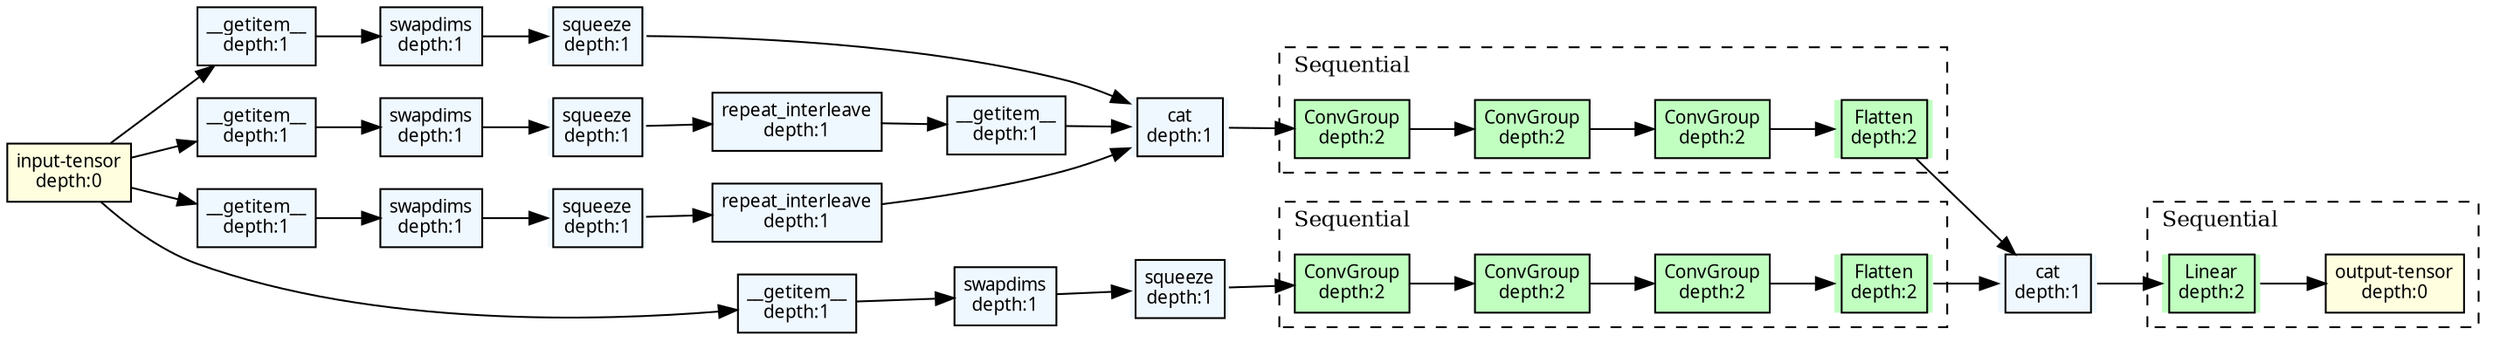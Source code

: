 strict digraph bob {
	graph [ordering=in rankdir=LR size="20.099999999999998,20.099999999999998"]
	node [align=left fontname="Linux libertine" fontsize=10 height=0.2 margin=0 ranksep=0.1 shape=plaintext style=filled]
	edge [fontsize=10]
	0 [label=<
                    <TABLE BORDER="0" CELLBORDER="1"
                    CELLSPACING="0" CELLPADDING="4">
                        <TR><TD>input-tensor<BR/>depth:0</TD></TR>
                    </TABLE>> fillcolor=lightyellow]
	1 [label=<
                    <TABLE BORDER="0" CELLBORDER="1"
                    CELLSPACING="0" CELLPADDING="4">
                        <TR><TD>__getitem__<BR/>depth:1</TD></TR>
                    </TABLE>> fillcolor=aliceblue]
	2 [label=<
                    <TABLE BORDER="0" CELLBORDER="1"
                    CELLSPACING="0" CELLPADDING="4">
                        <TR><TD>swapdims<BR/>depth:1</TD></TR>
                    </TABLE>> fillcolor=aliceblue]
	3 [label=<
                    <TABLE BORDER="0" CELLBORDER="1"
                    CELLSPACING="0" CELLPADDING="4">
                        <TR><TD>squeeze<BR/>depth:1</TD></TR>
                    </TABLE>> fillcolor=aliceblue]
	4 [label=<
                    <TABLE BORDER="0" CELLBORDER="1"
                    CELLSPACING="0" CELLPADDING="4">
                        <TR><TD>__getitem__<BR/>depth:1</TD></TR>
                    </TABLE>> fillcolor=aliceblue]
	5 [label=<
                    <TABLE BORDER="0" CELLBORDER="1"
                    CELLSPACING="0" CELLPADDING="4">
                        <TR><TD>swapdims<BR/>depth:1</TD></TR>
                    </TABLE>> fillcolor=aliceblue]
	6 [label=<
                    <TABLE BORDER="0" CELLBORDER="1"
                    CELLSPACING="0" CELLPADDING="4">
                        <TR><TD>squeeze<BR/>depth:1</TD></TR>
                    </TABLE>> fillcolor=aliceblue]
	7 [label=<
                    <TABLE BORDER="0" CELLBORDER="1"
                    CELLSPACING="0" CELLPADDING="4">
                        <TR><TD>repeat_interleave<BR/>depth:1</TD></TR>
                    </TABLE>> fillcolor=aliceblue]
	8 [label=<
                    <TABLE BORDER="0" CELLBORDER="1"
                    CELLSPACING="0" CELLPADDING="4">
                        <TR><TD>__getitem__<BR/>depth:1</TD></TR>
                    </TABLE>> fillcolor=aliceblue]
	9 [label=<
                    <TABLE BORDER="0" CELLBORDER="1"
                    CELLSPACING="0" CELLPADDING="4">
                        <TR><TD>__getitem__<BR/>depth:1</TD></TR>
                    </TABLE>> fillcolor=aliceblue]
	10 [label=<
                    <TABLE BORDER="0" CELLBORDER="1"
                    CELLSPACING="0" CELLPADDING="4">
                        <TR><TD>swapdims<BR/>depth:1</TD></TR>
                    </TABLE>> fillcolor=aliceblue]
	11 [label=<
                    <TABLE BORDER="0" CELLBORDER="1"
                    CELLSPACING="0" CELLPADDING="4">
                        <TR><TD>squeeze<BR/>depth:1</TD></TR>
                    </TABLE>> fillcolor=aliceblue]
	12 [label=<
                    <TABLE BORDER="0" CELLBORDER="1"
                    CELLSPACING="0" CELLPADDING="4">
                        <TR><TD>repeat_interleave<BR/>depth:1</TD></TR>
                    </TABLE>> fillcolor=aliceblue]
	13 [label=<
                    <TABLE BORDER="0" CELLBORDER="1"
                    CELLSPACING="0" CELLPADDING="4">
                        <TR><TD>cat<BR/>depth:1</TD></TR>
                    </TABLE>> fillcolor=aliceblue]
	14 [label=<
                    <TABLE BORDER="0" CELLBORDER="1"
                    CELLSPACING="0" CELLPADDING="4">
                        <TR><TD>__getitem__<BR/>depth:1</TD></TR>
                    </TABLE>> fillcolor=aliceblue]
	15 [label=<
                    <TABLE BORDER="0" CELLBORDER="1"
                    CELLSPACING="0" CELLPADDING="4">
                        <TR><TD>swapdims<BR/>depth:1</TD></TR>
                    </TABLE>> fillcolor=aliceblue]
	16 [label=<
                    <TABLE BORDER="0" CELLBORDER="1"
                    CELLSPACING="0" CELLPADDING="4">
                        <TR><TD>squeeze<BR/>depth:1</TD></TR>
                    </TABLE>> fillcolor=aliceblue]
	subgraph cluster_2 {
		fontsize=12 label=Sequential labeljust=l style=dashed
		17 [label=<
                    <TABLE BORDER="0" CELLBORDER="1"
                    CELLSPACING="0" CELLPADDING="4">
                        <TR><TD>ConvGroup<BR/>depth:2</TD></TR>
                    </TABLE>> fillcolor=darkseagreen1]
		18 [label=<
                    <TABLE BORDER="0" CELLBORDER="1"
                    CELLSPACING="0" CELLPADDING="4">
                        <TR><TD>ConvGroup<BR/>depth:2</TD></TR>
                    </TABLE>> fillcolor=darkseagreen1]
		19 [label=<
                    <TABLE BORDER="0" CELLBORDER="1"
                    CELLSPACING="0" CELLPADDING="4">
                        <TR><TD>ConvGroup<BR/>depth:2</TD></TR>
                    </TABLE>> fillcolor=darkseagreen1]
		20 [label=<
                    <TABLE BORDER="0" CELLBORDER="1"
                    CELLSPACING="0" CELLPADDING="4">
                        <TR><TD>Flatten<BR/>depth:2</TD></TR>
                    </TABLE>> fillcolor=darkseagreen1]
	}
	subgraph cluster_3 {
		fontsize=12 label=Sequential labeljust=l style=dashed
		21 [label=<
                    <TABLE BORDER="0" CELLBORDER="1"
                    CELLSPACING="0" CELLPADDING="4">
                        <TR><TD>ConvGroup<BR/>depth:2</TD></TR>
                    </TABLE>> fillcolor=darkseagreen1]
		22 [label=<
                    <TABLE BORDER="0" CELLBORDER="1"
                    CELLSPACING="0" CELLPADDING="4">
                        <TR><TD>ConvGroup<BR/>depth:2</TD></TR>
                    </TABLE>> fillcolor=darkseagreen1]
		23 [label=<
                    <TABLE BORDER="0" CELLBORDER="1"
                    CELLSPACING="0" CELLPADDING="4">
                        <TR><TD>ConvGroup<BR/>depth:2</TD></TR>
                    </TABLE>> fillcolor=darkseagreen1]
		24 [label=<
                    <TABLE BORDER="0" CELLBORDER="1"
                    CELLSPACING="0" CELLPADDING="4">
                        <TR><TD>Flatten<BR/>depth:2</TD></TR>
                    </TABLE>> fillcolor=darkseagreen1]
	}
	25 [label=<
                    <TABLE BORDER="0" CELLBORDER="1"
                    CELLSPACING="0" CELLPADDING="4">
                        <TR><TD>cat<BR/>depth:1</TD></TR>
                    </TABLE>> fillcolor=aliceblue]
	subgraph cluster_4 {
		fontsize=12 label=Sequential labeljust=l style=dashed
		26 [label=<
                    <TABLE BORDER="0" CELLBORDER="1"
                    CELLSPACING="0" CELLPADDING="4">
                        <TR><TD>Linear<BR/>depth:2</TD></TR>
                    </TABLE>> fillcolor=darkseagreen1]
		27 [label=<
                    <TABLE BORDER="0" CELLBORDER="1"
                    CELLSPACING="0" CELLPADDING="4">
                        <TR><TD>output-tensor<BR/>depth:0</TD></TR>
                    </TABLE>> fillcolor=lightyellow]
	}
	0 -> 1
	0 -> 4
	0 -> 9
	0 -> 14
	1 -> 2
	2 -> 3
	3 -> 13
	4 -> 5
	5 -> 6
	6 -> 7
	7 -> 8
	8 -> 13
	9 -> 10
	10 -> 11
	11 -> 12
	12 -> 13
	14 -> 15
	15 -> 16
	13 -> 17
	17 -> 18
	18 -> 19
	19 -> 20
	20 -> 25
	16 -> 21
	21 -> 22
	22 -> 23
	23 -> 24
	24 -> 25
	25 -> 26
	26 -> 27
}
